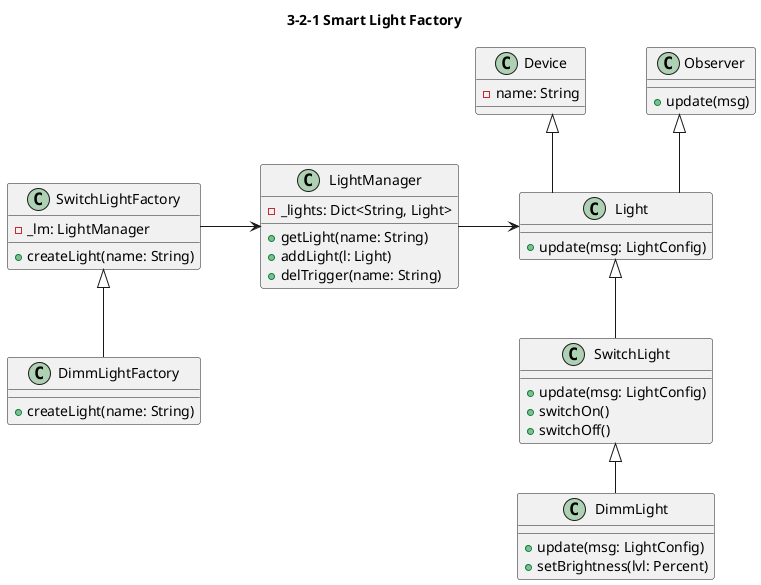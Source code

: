 @startuml
' Settings
' ============================

' use +,#,- instead of icons
'skinparam classAttributeIconSize 0

' horizontal distance in px
skinparam nodesep 60 

' vertical distance in px
skinparam ranksep 50

' use only straight lines (ortho/polyline)
skinparam linetype ortho

' title
title 3-2-1 Smart Light Factory



' Abstract Classes
' ============================
class Light{
    +update(msg: LightConfig)
}

class Observer{
    +update(msg)
}

class Device{
    -name: String
}

' Concrete Classes
' ============================
class LightManager{
    -_lights: Dict<String, Light> 
    +getLight(name: String)
    +addLight(l: Light)
    +delTrigger(name: String)
}

class SwitchLight{
    +update(msg: LightConfig)
    +switchOn()
    +switchOff()
}

class DimmLight{
    +update(msg: LightConfig)
    +setBrightness(lvl: Percent)
}

class SwitchLightFactory{
    -_lm: LightManager 
    +createLight(name: String)
}

class DimmLightFactory{
    +createLight(name: String)
}


' Relations
' ================================
DimmLightFactory -u-|> SwitchLightFactory
SwitchLightFactory -r-> LightManager
LightManager -r-> Light
Light -u-|> Observer
Light -u-|> Device
SwitchLight -u-|> Light
DimmLight -u-|> SwitchLight


@enduml